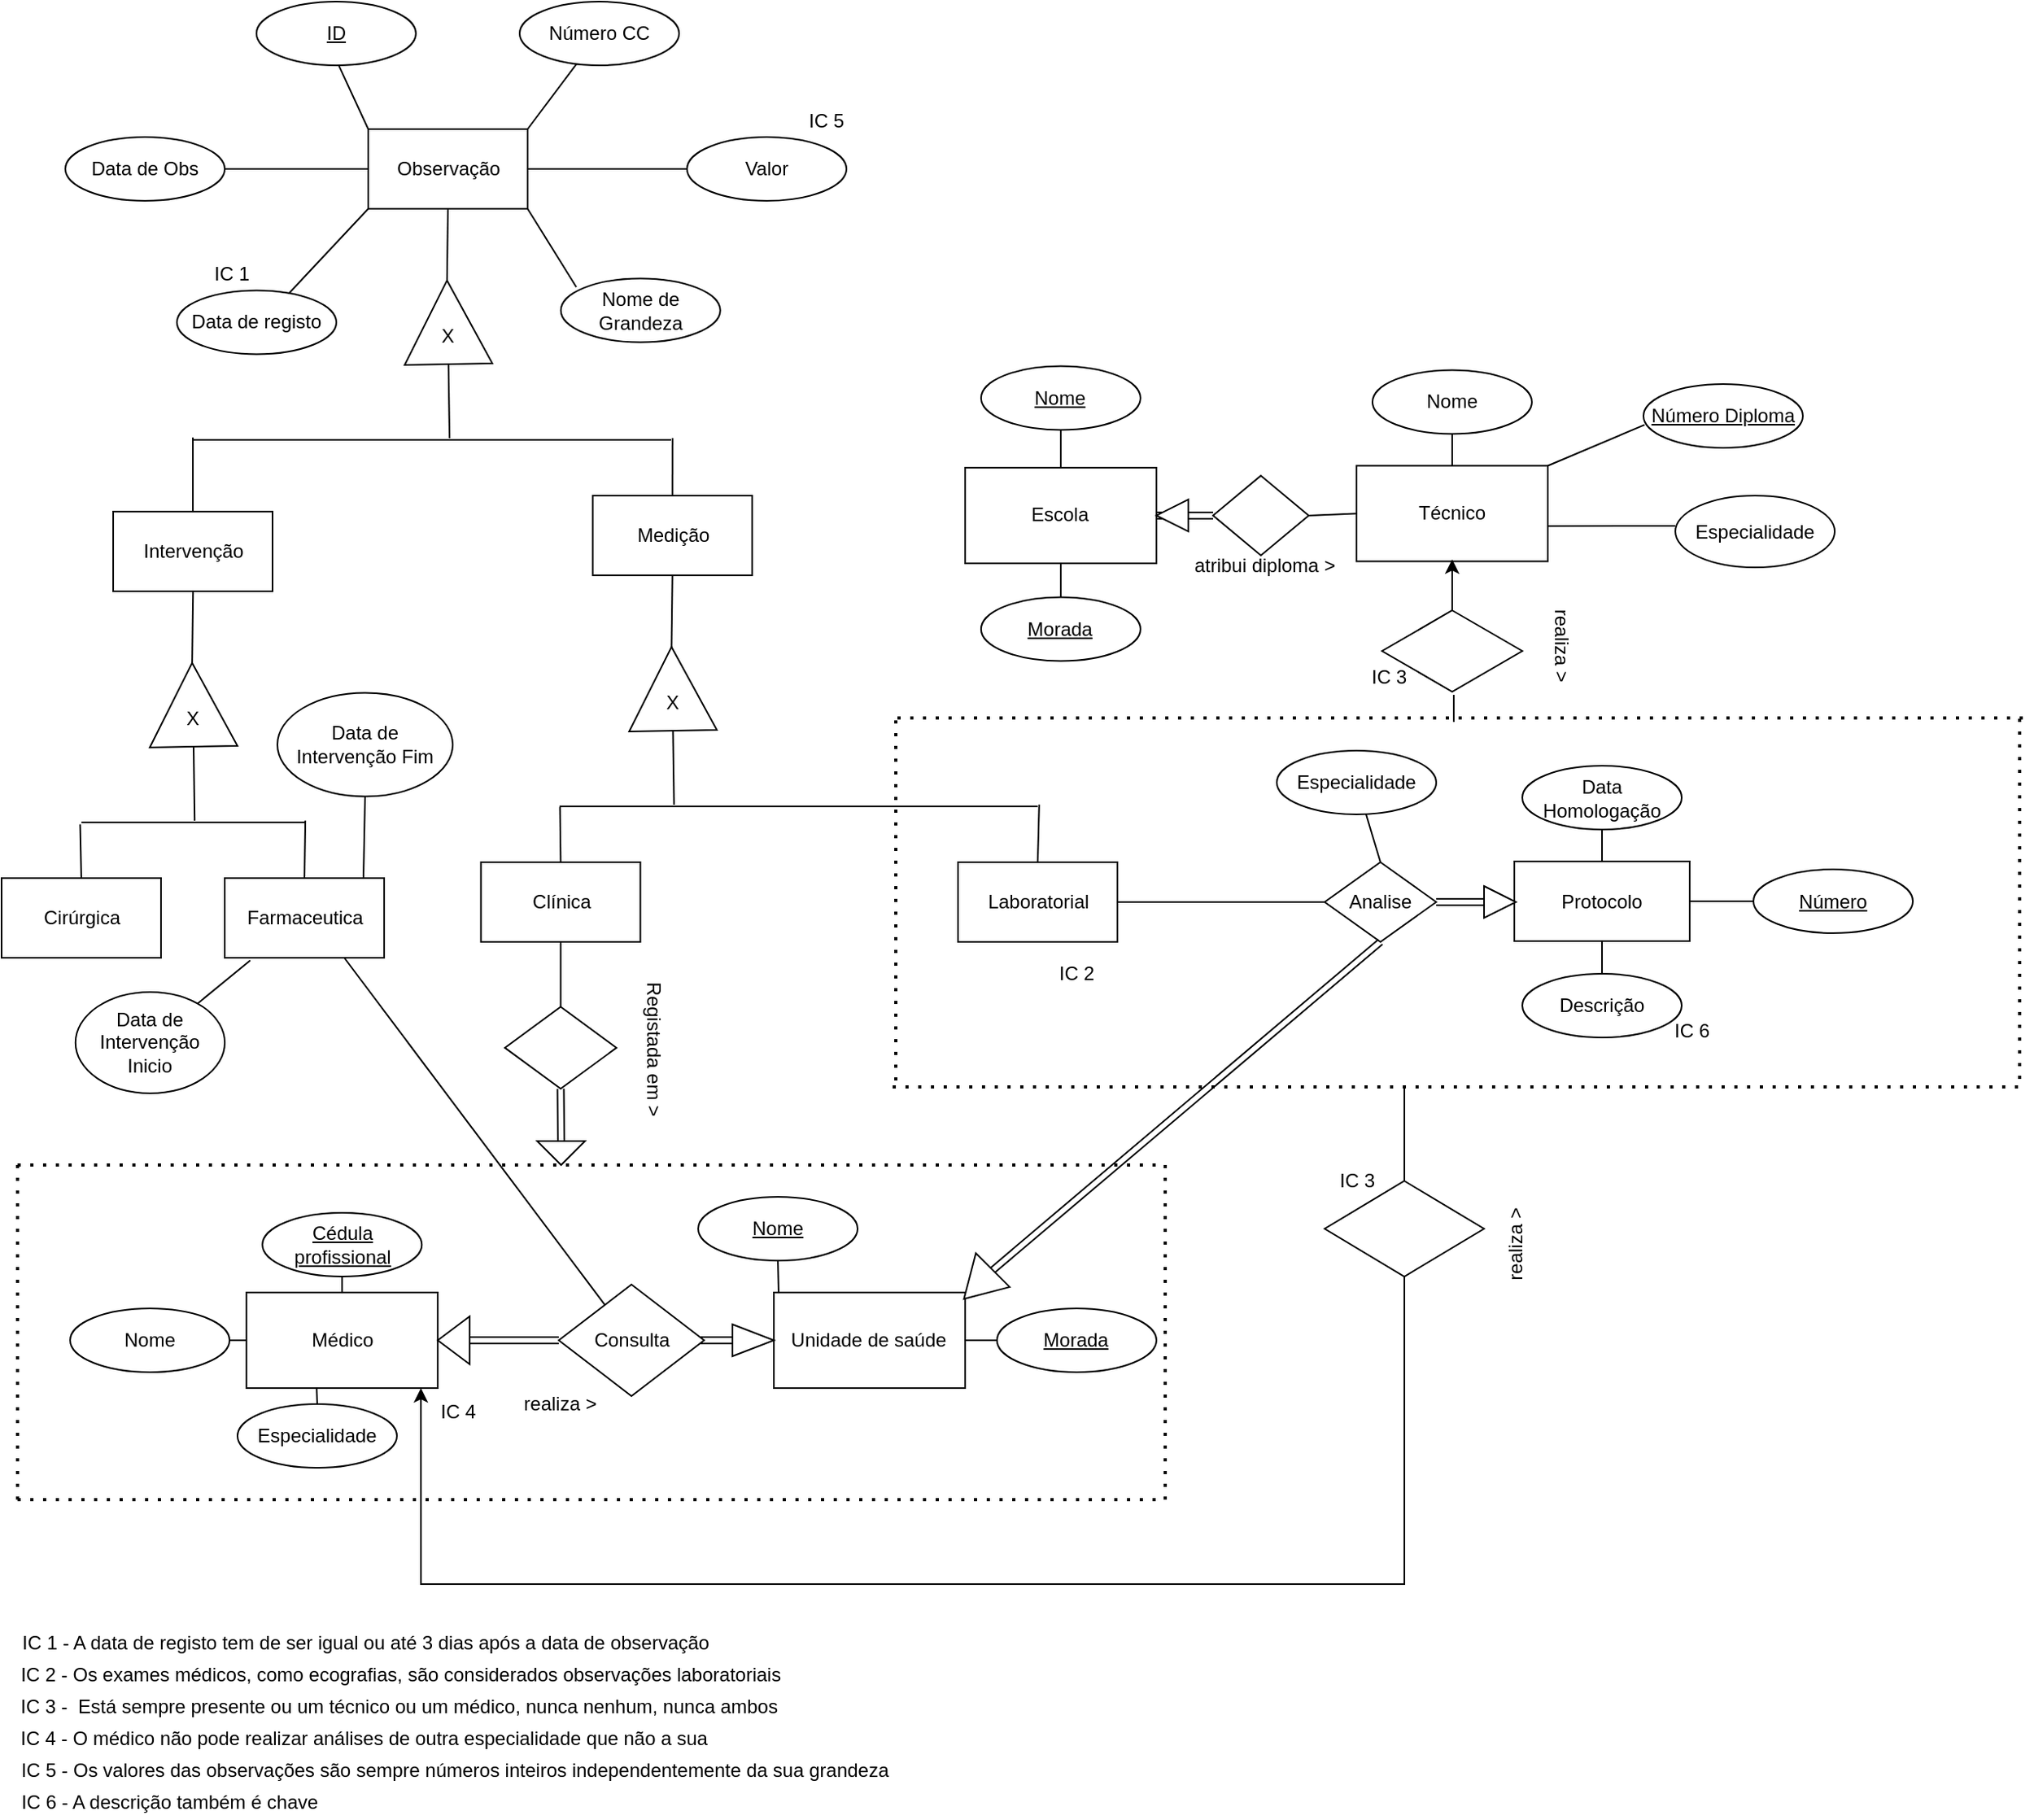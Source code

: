 <mxfile version="13.6.5">
    <diagram id="dOKlSZZB6ulTER68LcQ4" name="Page-1">
        <mxGraphModel dx="1545" dy="1192" grid="1" gridSize="10" guides="1" tooltips="1" connect="1" arrows="1" fold="1" page="0" pageScale="1" pageWidth="827" pageHeight="1169" math="0" shadow="0">
            <root>
                <mxCell id="0"/>
                <mxCell id="1" parent="0"/>
                <mxCell id="_6uFRzJQ_O0VNojP7FdK-2" value="Observação" style="html=1;dashed=0;whitespace=wrap;" parent="1" vertex="1">
                    <mxGeometry x="-60" y="70" width="100" height="50" as="geometry"/>
                </mxCell>
                <mxCell id="_6uFRzJQ_O0VNojP7FdK-6" value="ID" style="ellipse;whiteSpace=wrap;html=1;align=center;fontStyle=4;" parent="1" vertex="1">
                    <mxGeometry x="-130.11" y="-10" width="100" height="40" as="geometry"/>
                </mxCell>
                <mxCell id="_6uFRzJQ_O0VNojP7FdK-7" value="" style="endArrow=none;html=1;rounded=0;exitX=0.517;exitY=1.005;exitDx=0;exitDy=0;entryX=0;entryY=0;entryDx=0;entryDy=0;exitPerimeter=0;" parent="1" source="_6uFRzJQ_O0VNojP7FdK-6" target="_6uFRzJQ_O0VNojP7FdK-2" edge="1">
                    <mxGeometry relative="1" as="geometry">
                        <mxPoint x="-910" y="-1150" as="sourcePoint"/>
                        <mxPoint x="-750" y="-1150" as="targetPoint"/>
                    </mxGeometry>
                </mxCell>
                <mxCell id="_6uFRzJQ_O0VNojP7FdK-8" value="Número CC" style="ellipse;whiteSpace=wrap;html=1;align=center;" parent="1" vertex="1">
                    <mxGeometry x="35" y="-10" width="100" height="40" as="geometry"/>
                </mxCell>
                <mxCell id="_6uFRzJQ_O0VNojP7FdK-9" value="Valor" style="ellipse;whiteSpace=wrap;html=1;align=center;" parent="1" vertex="1">
                    <mxGeometry x="140" y="75" width="100" height="40" as="geometry"/>
                </mxCell>
                <mxCell id="_6uFRzJQ_O0VNojP7FdK-10" value="Data de Obs" style="ellipse;whiteSpace=wrap;html=1;align=center;" parent="1" vertex="1">
                    <mxGeometry x="-250" y="75" width="100" height="40" as="geometry"/>
                </mxCell>
                <mxCell id="_6uFRzJQ_O0VNojP7FdK-11" value="Nome de Grandeza" style="ellipse;whiteSpace=wrap;html=1;align=center;" parent="1" vertex="1">
                    <mxGeometry x="60.84" y="163.73" width="100" height="40" as="geometry"/>
                </mxCell>
                <mxCell id="_6uFRzJQ_O0VNojP7FdK-12" value="Data de registo" style="ellipse;whiteSpace=wrap;html=1;align=center;" parent="1" vertex="1">
                    <mxGeometry x="-180" y="171.23" width="100" height="40" as="geometry"/>
                </mxCell>
                <mxCell id="_6uFRzJQ_O0VNojP7FdK-14" value="" style="endArrow=none;html=1;rounded=0;exitX=1;exitY=0;exitDx=0;exitDy=0;" parent="1" source="_6uFRzJQ_O0VNojP7FdK-2" target="_6uFRzJQ_O0VNojP7FdK-8" edge="1">
                    <mxGeometry relative="1" as="geometry">
                        <mxPoint x="-120" y="-30" as="sourcePoint"/>
                        <mxPoint x="40" y="-30" as="targetPoint"/>
                    </mxGeometry>
                </mxCell>
                <mxCell id="_6uFRzJQ_O0VNojP7FdK-15" value="" style="endArrow=none;html=1;rounded=0;exitX=1;exitY=0.5;exitDx=0;exitDy=0;entryX=0;entryY=0.5;entryDx=0;entryDy=0;" parent="1" source="_6uFRzJQ_O0VNojP7FdK-2" target="_6uFRzJQ_O0VNojP7FdK-9" edge="1">
                    <mxGeometry relative="1" as="geometry">
                        <mxPoint x="70" y="100" as="sourcePoint"/>
                        <mxPoint x="230" y="100" as="targetPoint"/>
                    </mxGeometry>
                </mxCell>
                <mxCell id="_6uFRzJQ_O0VNojP7FdK-17" value="" style="endArrow=none;html=1;rounded=0;exitX=0.097;exitY=0.135;exitDx=0;exitDy=0;entryX=1;entryY=1;entryDx=0;entryDy=0;exitPerimeter=0;" parent="1" source="_6uFRzJQ_O0VNojP7FdK-11" target="_6uFRzJQ_O0VNojP7FdK-2" edge="1">
                    <mxGeometry relative="1" as="geometry">
                        <mxPoint x="-120" y="-30" as="sourcePoint"/>
                        <mxPoint x="40" y="-30" as="targetPoint"/>
                    </mxGeometry>
                </mxCell>
                <mxCell id="_6uFRzJQ_O0VNojP7FdK-18" value="" style="endArrow=none;html=1;rounded=0;exitX=1;exitY=0.5;exitDx=0;exitDy=0;entryX=0;entryY=0.5;entryDx=0;entryDy=0;" parent="1" source="_6uFRzJQ_O0VNojP7FdK-10" target="_6uFRzJQ_O0VNojP7FdK-2" edge="1">
                    <mxGeometry relative="1" as="geometry">
                        <mxPoint x="-120" y="-30" as="sourcePoint"/>
                        <mxPoint x="40" y="-30" as="targetPoint"/>
                    </mxGeometry>
                </mxCell>
                <mxCell id="_6uFRzJQ_O0VNojP7FdK-19" value="" style="endArrow=none;html=1;rounded=0;exitX=0;exitY=1;exitDx=0;exitDy=0;entryX=0.701;entryY=0.051;entryDx=0;entryDy=0;entryPerimeter=0;" parent="1" source="_6uFRzJQ_O0VNojP7FdK-2" target="_6uFRzJQ_O0VNojP7FdK-12" edge="1">
                    <mxGeometry relative="1" as="geometry">
                        <mxPoint x="-120" y="-30" as="sourcePoint"/>
                        <mxPoint x="40" y="-30" as="targetPoint"/>
                    </mxGeometry>
                </mxCell>
                <mxCell id="_6uFRzJQ_O0VNojP7FdK-20" value="Medição" style="html=1;dashed=0;whitespace=wrap;" parent="1" vertex="1">
                    <mxGeometry x="80.84" y="300" width="100" height="50" as="geometry"/>
                </mxCell>
                <mxCell id="_6uFRzJQ_O0VNojP7FdK-21" value="Intervenção" style="html=1;dashed=0;whitespace=wrap;" parent="1" vertex="1">
                    <mxGeometry x="-220" y="310" width="100" height="50" as="geometry"/>
                </mxCell>
                <mxCell id="5" value="Unidade de saúde" style="whiteSpace=wrap;html=1;" parent="1" vertex="1">
                    <mxGeometry x="194.46" y="800" width="120" height="60" as="geometry"/>
                </mxCell>
                <mxCell id="yF3p4VYKWn-1fGNJHDSB-7" value="Morada" style="ellipse;whiteSpace=wrap;html=1;align=center;fontStyle=4;" parent="1" vertex="1">
                    <mxGeometry x="334.46" y="810" width="100" height="40" as="geometry"/>
                </mxCell>
                <mxCell id="8" value="" style="endArrow=none;html=1;entryX=0;entryY=0.5;entryDx=0;entryDy=0;exitX=1;exitY=0.5;exitDx=0;exitDy=0;" parent="1" source="5" target="yF3p4VYKWn-1fGNJHDSB-7" edge="1">
                    <mxGeometry width="50" height="50" relative="1" as="geometry">
                        <mxPoint x="345.54" y="755" as="sourcePoint"/>
                        <mxPoint x="345.54" y="785" as="targetPoint"/>
                    </mxGeometry>
                </mxCell>
                <mxCell id="9" value="" style="endArrow=none;html=1;entryX=0.025;entryY=-0.009;entryDx=0;entryDy=0;entryPerimeter=0;" parent="1" source="323" target="5" edge="1">
                    <mxGeometry width="50" height="50" relative="1" as="geometry">
                        <mxPoint x="196" y="786" as="sourcePoint"/>
                        <mxPoint x="185.54" y="805" as="targetPoint"/>
                    </mxGeometry>
                </mxCell>
                <mxCell id="11" value="Técnico" style="whiteSpace=wrap;html=1;" parent="1" vertex="1">
                    <mxGeometry x="560" y="281.23" width="120" height="60" as="geometry"/>
                </mxCell>
                <mxCell id="12" value="Número Diploma" style="ellipse;whiteSpace=wrap;html=1;align=center;fontStyle=4;" parent="1" vertex="1">
                    <mxGeometry x="740" y="230.0" width="100" height="40" as="geometry"/>
                </mxCell>
                <mxCell id="15" value="" style="endArrow=none;html=1;entryX=0.5;entryY=0;entryDx=0;entryDy=0;exitX=0.5;exitY=1;exitDx=0;exitDy=0;" parent="1" source="150" target="11" edge="1">
                    <mxGeometry width="50" height="50" relative="1" as="geometry">
                        <mxPoint x="510" y="376.23" as="sourcePoint"/>
                        <mxPoint x="550" y="381.23" as="targetPoint"/>
                    </mxGeometry>
                </mxCell>
                <mxCell id="_6uFRzJQ_O0VNojP7FdK-31" value="" style="endArrow=none;html=1;rounded=0;fontSize=12;entryX=1;entryY=0.632;entryDx=0;entryDy=0;exitX=-0.001;exitY=0.421;exitDx=0;exitDy=0;entryPerimeter=0;exitPerimeter=0;" parent="1" source="153" target="11" edge="1">
                    <mxGeometry relative="1" as="geometry">
                        <mxPoint x="590" y="436.23" as="sourcePoint"/>
                        <mxPoint x="380" y="281.23" as="targetPoint"/>
                    </mxGeometry>
                </mxCell>
                <mxCell id="16" value="" style="endArrow=none;html=1;entryX=1;entryY=0;entryDx=0;entryDy=0;exitX=0.007;exitY=0.64;exitDx=0;exitDy=0;exitPerimeter=0;" parent="1" source="12" target="11" edge="1">
                    <mxGeometry width="50" height="50" relative="1" as="geometry">
                        <mxPoint x="-140" y="336.23" as="sourcePoint"/>
                        <mxPoint x="-90" y="286.23" as="targetPoint"/>
                    </mxGeometry>
                </mxCell>
                <mxCell id="19" value="Descrição" style="ellipse;whiteSpace=wrap;html=1;align=center;fontSize=12;" parent="1" vertex="1">
                    <mxGeometry x="664" y="600" width="100" height="40" as="geometry"/>
                </mxCell>
                <mxCell id="20" value="Data Homologação" style="ellipse;whiteSpace=wrap;html=1;align=center;fontSize=12;" parent="1" vertex="1">
                    <mxGeometry x="664" y="469.5" width="100" height="40" as="geometry"/>
                </mxCell>
                <mxCell id="21" value="Escola" style="whiteSpace=wrap;html=1;" parent="1" vertex="1">
                    <mxGeometry x="314.46" y="282.46" width="120" height="60" as="geometry"/>
                </mxCell>
                <mxCell id="22" value="Morada" style="ellipse;whiteSpace=wrap;html=1;align=center;fontStyle=4;" parent="1" vertex="1">
                    <mxGeometry x="324.46" y="363.73" width="100" height="40" as="geometry"/>
                </mxCell>
                <mxCell id="24" value="" style="endArrow=none;html=1;entryX=0.5;entryY=0;entryDx=0;entryDy=0;exitX=0.5;exitY=1;exitDx=0;exitDy=0;" parent="1" source="21" target="22" edge="1">
                    <mxGeometry width="50" height="50" relative="1" as="geometry">
                        <mxPoint x="319.46" y="423.73" as="sourcePoint"/>
                        <mxPoint x="369.46" y="373.73" as="targetPoint"/>
                    </mxGeometry>
                </mxCell>
                <mxCell id="25" value="" style="endArrow=none;html=1;" parent="1" source="322" target="21" edge="1">
                    <mxGeometry width="50" height="50" relative="1" as="geometry">
                        <mxPoint x="304.46" y="312.46" as="sourcePoint"/>
                        <mxPoint x="449.46" y="443.73" as="targetPoint"/>
                    </mxGeometry>
                </mxCell>
                <mxCell id="26" value="" style="endArrow=none;html=1;exitX=0.5;exitY=1;exitDx=0;exitDy=0;entryX=0.5;entryY=0;entryDx=0;entryDy=0;" parent="1" source="20" target="292" edge="1">
                    <mxGeometry width="50" height="50" relative="1" as="geometry">
                        <mxPoint x="409" y="719.5" as="sourcePoint"/>
                        <mxPoint x="163.46" y="999.5" as="targetPoint"/>
                    </mxGeometry>
                </mxCell>
                <mxCell id="27" value="" style="endArrow=none;html=1;entryX=0;entryY=0.5;entryDx=0;entryDy=0;" parent="1" source="292" target="295" edge="1">
                    <mxGeometry width="50" height="50" relative="1" as="geometry">
                        <mxPoint x="263.46" y="999.5" as="sourcePoint"/>
                        <mxPoint x="289" y="999.5" as="targetPoint"/>
                    </mxGeometry>
                </mxCell>
                <mxCell id="_6uFRzJQ_O0VNojP7FdK-33" value="" style="triangle;whiteSpace=wrap;html=1;fontSize=12;rotation=-91;" parent="1" vertex="1">
                    <mxGeometry x="-36.38" y="163.73" width="52.55" height="55" as="geometry"/>
                </mxCell>
                <mxCell id="_6uFRzJQ_O0VNojP7FdK-34" value="" style="endArrow=none;html=1;rounded=0;fontSize=12;entryX=1;entryY=0.5;entryDx=0;entryDy=0;exitX=0.5;exitY=1;exitDx=0;exitDy=0;" parent="1" source="_6uFRzJQ_O0VNojP7FdK-2" target="_6uFRzJQ_O0VNojP7FdK-33" edge="1">
                    <mxGeometry relative="1" as="geometry">
                        <mxPoint x="-520" as="sourcePoint"/>
                        <mxPoint x="-360" as="targetPoint"/>
                    </mxGeometry>
                </mxCell>
                <mxCell id="_6uFRzJQ_O0VNojP7FdK-36" value="" style="endArrow=none;html=1;rounded=0;fontSize=12;exitX=0;exitY=0.5;exitDx=0;exitDy=0;" parent="1" source="_6uFRzJQ_O0VNojP7FdK-33" edge="1">
                    <mxGeometry relative="1" as="geometry">
                        <mxPoint x="-460" y="20" as="sourcePoint"/>
                        <mxPoint x="-9" y="264" as="targetPoint"/>
                    </mxGeometry>
                </mxCell>
                <mxCell id="_6uFRzJQ_O0VNojP7FdK-37" value="" style="line;strokeWidth=1;rotatable=0;dashed=0;labelPosition=right;align=left;verticalAlign=middle;spacingTop=0;spacingLeft=6;points=[];portConstraint=eastwest;fontSize=12;" parent="1" vertex="1">
                    <mxGeometry x="-170" y="260" width="300" height="10" as="geometry"/>
                </mxCell>
                <mxCell id="_6uFRzJQ_O0VNojP7FdK-38" value="" style="endArrow=none;html=1;rounded=0;fontSize=12;exitX=1.003;exitY=0.388;exitDx=0;exitDy=0;exitPerimeter=0;entryX=0.5;entryY=0;entryDx=0;entryDy=0;" parent="1" source="_6uFRzJQ_O0VNojP7FdK-37" target="_6uFRzJQ_O0VNojP7FdK-20" edge="1">
                    <mxGeometry relative="1" as="geometry">
                        <mxPoint x="70" y="270" as="sourcePoint"/>
                        <mxPoint x="40" y="310" as="targetPoint"/>
                    </mxGeometry>
                </mxCell>
                <mxCell id="_6uFRzJQ_O0VNojP7FdK-40" value="" style="endArrow=none;html=1;rounded=0;fontSize=12;entryX=0;entryY=0.35;entryDx=0;entryDy=0;entryPerimeter=0;exitX=0.5;exitY=0;exitDx=0;exitDy=0;" parent="1" source="_6uFRzJQ_O0VNojP7FdK-21" target="_6uFRzJQ_O0VNojP7FdK-37" edge="1">
                    <mxGeometry relative="1" as="geometry">
                        <mxPoint x="-360" y="230" as="sourcePoint"/>
                        <mxPoint x="-200" y="230" as="targetPoint"/>
                    </mxGeometry>
                </mxCell>
                <mxCell id="28" value="" style="endArrow=none;html=1;exitX=0.5;exitY=0;exitDx=0;exitDy=0;entryX=0.5;entryY=1;entryDx=0;entryDy=0;" parent="1" source="19" target="292" edge="1">
                    <mxGeometry width="50" height="50" relative="1" as="geometry">
                        <mxPoint x="379" y="869.5" as="sourcePoint"/>
                        <mxPoint x="213.46" y="1019.5" as="targetPoint"/>
                    </mxGeometry>
                </mxCell>
                <mxCell id="_6uFRzJQ_O0VNojP7FdK-41" value="X" style="text;html=1;strokeColor=none;fillColor=none;align=center;verticalAlign=middle;whiteSpace=wrap;rounded=0;fontSize=12;" parent="1" vertex="1">
                    <mxGeometry x="-30.11" y="190" width="40" height="20" as="geometry"/>
                </mxCell>
                <mxCell id="_6uFRzJQ_O0VNojP7FdK-45" value="Laboratorial" style="html=1;dashed=0;whitespace=wrap;" parent="1" vertex="1">
                    <mxGeometry x="310" y="530" width="100" height="50" as="geometry"/>
                </mxCell>
                <mxCell id="_6uFRzJQ_O0VNojP7FdK-46" value="Clínica" style="html=1;dashed=0;whitespace=wrap;" parent="1" vertex="1">
                    <mxGeometry x="10.73" y="530" width="100" height="50" as="geometry"/>
                </mxCell>
                <mxCell id="_6uFRzJQ_O0VNojP7FdK-47" value="" style="triangle;whiteSpace=wrap;html=1;fontSize=12;rotation=-91;" parent="1" vertex="1">
                    <mxGeometry x="104.46" y="393.73" width="52.55" height="55" as="geometry"/>
                </mxCell>
                <mxCell id="_6uFRzJQ_O0VNojP7FdK-48" value="" style="endArrow=none;html=1;rounded=0;fontSize=12;entryX=1;entryY=0.5;entryDx=0;entryDy=0;exitX=0.5;exitY=1;exitDx=0;exitDy=0;" parent="1" target="_6uFRzJQ_O0VNojP7FdK-47" edge="1">
                    <mxGeometry relative="1" as="geometry">
                        <mxPoint x="130.84" y="350" as="sourcePoint"/>
                        <mxPoint x="-219.16" y="230" as="targetPoint"/>
                    </mxGeometry>
                </mxCell>
                <mxCell id="_6uFRzJQ_O0VNojP7FdK-49" value="" style="endArrow=none;html=1;rounded=0;fontSize=12;exitX=0;exitY=0.5;exitDx=0;exitDy=0;" parent="1" source="_6uFRzJQ_O0VNojP7FdK-47" edge="1">
                    <mxGeometry relative="1" as="geometry">
                        <mxPoint x="-319.16" y="250" as="sourcePoint"/>
                        <mxPoint x="131.84" y="494" as="targetPoint"/>
                    </mxGeometry>
                </mxCell>
                <mxCell id="_6uFRzJQ_O0VNojP7FdK-50" value="" style="line;strokeWidth=1;rotatable=0;dashed=0;labelPosition=right;align=left;verticalAlign=middle;spacingTop=0;spacingLeft=6;points=[];portConstraint=eastwest;fontSize=12;" parent="1" vertex="1">
                    <mxGeometry x="60" y="490" width="300" height="10" as="geometry"/>
                </mxCell>
                <mxCell id="_6uFRzJQ_O0VNojP7FdK-51" value="" style="endArrow=none;html=1;rounded=0;fontSize=12;exitX=1.003;exitY=0.388;exitDx=0;exitDy=0;exitPerimeter=0;entryX=0.5;entryY=0;entryDx=0;entryDy=0;" parent="1" source="_6uFRzJQ_O0VNojP7FdK-50" target="_6uFRzJQ_O0VNojP7FdK-45" edge="1">
                    <mxGeometry relative="1" as="geometry">
                        <mxPoint x="210.84" y="500" as="sourcePoint"/>
                        <mxPoint x="180.84" y="540" as="targetPoint"/>
                    </mxGeometry>
                </mxCell>
                <mxCell id="_6uFRzJQ_O0VNojP7FdK-52" value="" style="endArrow=none;html=1;rounded=0;fontSize=12;exitX=0.5;exitY=0;exitDx=0;exitDy=0;entryX=0.001;entryY=0.537;entryDx=0;entryDy=0;entryPerimeter=0;" parent="1" source="_6uFRzJQ_O0VNojP7FdK-46" target="_6uFRzJQ_O0VNojP7FdK-50" edge="1">
                    <mxGeometry relative="1" as="geometry">
                        <mxPoint x="60.84" y="530" as="sourcePoint"/>
                        <mxPoint x="40" y="493" as="targetPoint"/>
                    </mxGeometry>
                </mxCell>
                <mxCell id="_6uFRzJQ_O0VNojP7FdK-53" value="X" style="text;html=1;strokeColor=none;fillColor=none;align=center;verticalAlign=middle;whiteSpace=wrap;rounded=0;fontSize=12;" parent="1" vertex="1">
                    <mxGeometry x="110.73" y="420" width="40" height="20" as="geometry"/>
                </mxCell>
                <mxCell id="_6uFRzJQ_O0VNojP7FdK-55" value="Farmaceutica" style="html=1;dashed=0;whitespace=wrap;" parent="1" vertex="1">
                    <mxGeometry x="-150" y="540" width="100" height="50" as="geometry"/>
                </mxCell>
                <mxCell id="_6uFRzJQ_O0VNojP7FdK-56" value="Cirúrgica" style="html=1;dashed=0;whitespace=wrap;" parent="1" vertex="1">
                    <mxGeometry x="-290" y="540" width="100" height="50" as="geometry"/>
                </mxCell>
                <mxCell id="_6uFRzJQ_O0VNojP7FdK-57" value="" style="triangle;whiteSpace=wrap;html=1;fontSize=12;rotation=-91;" parent="1" vertex="1">
                    <mxGeometry x="-196.27" y="403.73" width="52.55" height="55" as="geometry"/>
                </mxCell>
                <mxCell id="_6uFRzJQ_O0VNojP7FdK-58" value="" style="endArrow=none;html=1;rounded=0;fontSize=12;entryX=1;entryY=0.5;entryDx=0;entryDy=0;exitX=0.5;exitY=1;exitDx=0;exitDy=0;" parent="1" target="_6uFRzJQ_O0VNojP7FdK-57" edge="1">
                    <mxGeometry relative="1" as="geometry">
                        <mxPoint x="-169.89" y="360" as="sourcePoint"/>
                        <mxPoint x="-519.89" y="240" as="targetPoint"/>
                    </mxGeometry>
                </mxCell>
                <mxCell id="_6uFRzJQ_O0VNojP7FdK-59" value="" style="endArrow=none;html=1;rounded=0;fontSize=12;exitX=0;exitY=0.5;exitDx=0;exitDy=0;" parent="1" source="_6uFRzJQ_O0VNojP7FdK-57" edge="1">
                    <mxGeometry relative="1" as="geometry">
                        <mxPoint x="-619.89" y="260" as="sourcePoint"/>
                        <mxPoint x="-168.89" y="504" as="targetPoint"/>
                    </mxGeometry>
                </mxCell>
                <mxCell id="_6uFRzJQ_O0VNojP7FdK-60" value="" style="line;strokeWidth=1;rotatable=0;dashed=0;labelPosition=right;align=left;verticalAlign=middle;spacingTop=0;spacingLeft=6;points=[];portConstraint=eastwest;fontSize=12;" parent="1" vertex="1">
                    <mxGeometry x="-239.89" y="500" width="140" height="10" as="geometry"/>
                </mxCell>
                <mxCell id="_6uFRzJQ_O0VNojP7FdK-61" value="" style="endArrow=none;html=1;rounded=0;fontSize=12;exitX=1.003;exitY=0.388;exitDx=0;exitDy=0;exitPerimeter=0;entryX=0.5;entryY=0;entryDx=0;entryDy=0;" parent="1" source="_6uFRzJQ_O0VNojP7FdK-60" target="_6uFRzJQ_O0VNojP7FdK-55" edge="1">
                    <mxGeometry relative="1" as="geometry">
                        <mxPoint x="-89.89" y="510" as="sourcePoint"/>
                        <mxPoint x="-119.89" y="550" as="targetPoint"/>
                    </mxGeometry>
                </mxCell>
                <mxCell id="_6uFRzJQ_O0VNojP7FdK-62" value="" style="endArrow=none;html=1;rounded=0;fontSize=12;entryX=-0.006;entryY=0.624;entryDx=0;entryDy=0;entryPerimeter=0;exitX=0.5;exitY=0;exitDx=0;exitDy=0;" parent="1" source="_6uFRzJQ_O0VNojP7FdK-56" target="_6uFRzJQ_O0VNojP7FdK-60" edge="1">
                    <mxGeometry relative="1" as="geometry">
                        <mxPoint x="-239.89" y="540" as="sourcePoint"/>
                        <mxPoint x="-359.89" y="470" as="targetPoint"/>
                    </mxGeometry>
                </mxCell>
                <mxCell id="_6uFRzJQ_O0VNojP7FdK-63" value="X" style="text;html=1;strokeColor=none;fillColor=none;align=center;verticalAlign=middle;whiteSpace=wrap;rounded=0;fontSize=12;" parent="1" vertex="1">
                    <mxGeometry x="-190" y="430" width="40" height="20" as="geometry"/>
                </mxCell>
                <mxCell id="366" value="" style="edgeStyle=orthogonalEdgeStyle;shape=link;rounded=0;orthogonalLoop=1;jettySize=auto;html=1;targetPerimeterSpacing=0;entryX=0;entryY=0.5;entryDx=0;entryDy=0;" edge="1" parent="1" source="_6uFRzJQ_O0VNojP7FdK-67" target="367">
                    <mxGeometry relative="1" as="geometry">
                        <mxPoint x="80" y="760" as="targetPoint"/>
                    </mxGeometry>
                </mxCell>
                <mxCell id="387" value="" style="edgeStyle=orthogonalEdgeStyle;shape=link;rounded=0;orthogonalLoop=1;jettySize=auto;html=1;targetPerimeterSpacing=0;entryX=0;entryY=0.5;entryDx=0;entryDy=0;strokeColor=#000000;" edge="1" parent="1" source="_6uFRzJQ_O0VNojP7FdK-67" target="388">
                    <mxGeometry relative="1" as="geometry"/>
                </mxCell>
                <mxCell id="_6uFRzJQ_O0VNojP7FdK-67" value="Consulta" style="shape=rhombus;perimeter=rhombusPerimeter;whiteSpace=wrap;html=1;align=center;fontSize=12;rotation=0;" parent="1" vertex="1">
                    <mxGeometry x="59.55" y="795" width="91.18" height="70" as="geometry"/>
                </mxCell>
                <mxCell id="66" style="edgeStyle=orthogonalEdgeStyle;rounded=0;orthogonalLoop=1;jettySize=auto;html=1;exitX=0.5;exitY=0;exitDx=0;exitDy=0;" parent="1" edge="1">
                    <mxGeometry relative="1" as="geometry">
                        <mxPoint x="-480" y="560" as="targetPoint"/>
                    </mxGeometry>
                </mxCell>
                <mxCell id="150" value="Nome" style="ellipse;whiteSpace=wrap;html=1;align=center;fontSize=12;" parent="1" vertex="1">
                    <mxGeometry x="570" y="221.23" width="100" height="40" as="geometry"/>
                </mxCell>
                <mxCell id="153" value="Especialidade" style="ellipse;whiteSpace=wrap;html=1;align=center;fontSize=12;" parent="1" vertex="1">
                    <mxGeometry x="760" y="300" width="100" height="45" as="geometry"/>
                </mxCell>
                <mxCell id="38" value="Especialidade" style="ellipse;whiteSpace=wrap;html=1;align=center;" parent="1" vertex="1">
                    <mxGeometry x="510" y="460" width="100" height="40" as="geometry"/>
                </mxCell>
                <mxCell id="169" value="Médico" style="whiteSpace=wrap;html=1;" parent="1" vertex="1">
                    <mxGeometry x="-136.38" y="800" width="120" height="60" as="geometry"/>
                </mxCell>
                <mxCell id="170" value="Cédula profissional" style="ellipse;whiteSpace=wrap;html=1;align=center;fontStyle=4;" parent="1" vertex="1">
                    <mxGeometry x="-126.38" y="750" width="100" height="40" as="geometry"/>
                </mxCell>
                <mxCell id="171" value="" style="endArrow=none;html=1;entryX=0;entryY=0.5;entryDx=0;entryDy=0;exitX=1;exitY=0.5;exitDx=0;exitDy=0;" parent="1" source="174" target="169" edge="1">
                    <mxGeometry width="50" height="50" relative="1" as="geometry">
                        <mxPoint x="-190" y="820.0" as="sourcePoint"/>
                        <mxPoint x="-150" y="825" as="targetPoint"/>
                    </mxGeometry>
                </mxCell>
                <mxCell id="172" value="" style="endArrow=none;html=1;rounded=0;fontSize=12;entryX=0.367;entryY=1.009;entryDx=0;entryDy=0;exitX=0.5;exitY=0;exitDx=0;exitDy=0;entryPerimeter=0;" parent="1" source="175" target="169" edge="1">
                    <mxGeometry relative="1" as="geometry">
                        <mxPoint x="-110" y="880" as="sourcePoint"/>
                        <mxPoint x="-320" y="725" as="targetPoint"/>
                    </mxGeometry>
                </mxCell>
                <mxCell id="173" value="" style="endArrow=none;html=1;entryX=0.5;entryY=0;entryDx=0;entryDy=0;exitX=0.5;exitY=1;exitDx=0;exitDy=0;" parent="1" source="170" target="169" edge="1">
                    <mxGeometry width="50" height="50" relative="1" as="geometry">
                        <mxPoint x="-840" y="780" as="sourcePoint"/>
                        <mxPoint x="-790" y="730" as="targetPoint"/>
                    </mxGeometry>
                </mxCell>
                <mxCell id="174" value="Nome" style="ellipse;whiteSpace=wrap;html=1;align=center;fontSize=12;" parent="1" vertex="1">
                    <mxGeometry x="-247" y="810" width="100" height="40" as="geometry"/>
                </mxCell>
                <mxCell id="175" value="Especialidade" style="ellipse;whiteSpace=wrap;html=1;align=center;fontSize=12;" parent="1" vertex="1">
                    <mxGeometry x="-142.0" y="870" width="100" height="40" as="geometry"/>
                </mxCell>
                <mxCell id="182" value="" style="endArrow=none;html=1;exitX=0.5;exitY=0;exitDx=0;exitDy=0;" parent="1" source="236" target="38" edge="1">
                    <mxGeometry width="50" height="50" relative="1" as="geometry">
                        <mxPoint x="454.46" y="641.46" as="sourcePoint"/>
                        <mxPoint x="420" y="690" as="targetPoint"/>
                    </mxGeometry>
                </mxCell>
                <mxCell id="187" value="" style="shape=rhombus;html=1;dashed=0;whitespace=wrap;perimeter=rhombusPerimeter;fontSize=100;" parent="1" vertex="1">
                    <mxGeometry x="470" y="287.46" width="60" height="50" as="geometry"/>
                </mxCell>
                <mxCell id="189" value="" style="endArrow=none;html=1;rounded=0;fontSize=100;entryX=0;entryY=0.5;entryDx=0;entryDy=0;exitX=1;exitY=0.5;exitDx=0;exitDy=0;" parent="1" source="187" target="11" edge="1">
                    <mxGeometry relative="1" as="geometry">
                        <mxPoint x="560" y="325" as="sourcePoint"/>
                        <mxPoint x="470" y="95" as="targetPoint"/>
                    </mxGeometry>
                </mxCell>
                <mxCell id="199" value="" style="endArrow=none;html=1;rounded=0;fontSize=100;exitX=0.5;exitY=1;exitDx=0;exitDy=0;entryX=0.5;entryY=0;entryDx=0;entryDy=0;" parent="1" source="_6uFRzJQ_O0VNojP7FdK-46" target="284" edge="1">
                    <mxGeometry relative="1" as="geometry">
                        <mxPoint x="89.73" y="580.7" as="sourcePoint"/>
                        <mxPoint x="61" y="611" as="targetPoint"/>
                    </mxGeometry>
                </mxCell>
                <mxCell id="394" value="" style="edgeStyle=orthogonalEdgeStyle;shape=link;rounded=0;orthogonalLoop=1;jettySize=auto;html=1;targetPerimeterSpacing=0;entryX=0;entryY=0.5;entryDx=0;entryDy=0;strokeColor=#000000;" edge="1" parent="1" source="236" target="395">
                    <mxGeometry relative="1" as="geometry"/>
                </mxCell>
                <mxCell id="236" value="Analise" style="shape=rhombus;perimeter=rhombusPerimeter;whiteSpace=wrap;html=1;align=center;" parent="1" vertex="1">
                    <mxGeometry x="540" y="530" width="70" height="50" as="geometry"/>
                </mxCell>
                <mxCell id="262" value="Data de Intervenção Inicio" style="ellipse;whiteSpace=wrap;html=1;" parent="1" vertex="1">
                    <mxGeometry x="-243.62" y="611.46" width="93.62" height="63.54" as="geometry"/>
                </mxCell>
                <mxCell id="263" value="Data de Intervenção Fim" style="ellipse;whiteSpace=wrap;html=1;" parent="1" vertex="1">
                    <mxGeometry x="-116.99" y="423.73" width="110" height="65" as="geometry"/>
                </mxCell>
                <mxCell id="265" value="" style="endArrow=none;html=1;rounded=0;entryX=0.87;entryY=0.005;entryDx=0;entryDy=0;exitX=0.5;exitY=1;exitDx=0;exitDy=0;entryPerimeter=0;" parent="1" source="263" target="_6uFRzJQ_O0VNojP7FdK-55" edge="1">
                    <mxGeometry relative="1" as="geometry">
                        <mxPoint x="-118.191" y="600" as="sourcePoint"/>
                        <mxPoint x="-161.02" y="637.98" as="targetPoint"/>
                    </mxGeometry>
                </mxCell>
                <mxCell id="268" value="" style="endArrow=none;dashed=1;html=1;dashPattern=1 3;strokeWidth=2;" parent="1" edge="1">
                    <mxGeometry width="50" height="50" relative="1" as="geometry">
                        <mxPoint x="-280" y="720" as="sourcePoint"/>
                        <mxPoint x="440" y="720" as="targetPoint"/>
                    </mxGeometry>
                </mxCell>
                <mxCell id="270" value="" style="endArrow=none;dashed=1;html=1;dashPattern=1 3;strokeWidth=2;" parent="1" edge="1">
                    <mxGeometry width="50" height="50" relative="1" as="geometry">
                        <mxPoint x="-280" y="930" as="sourcePoint"/>
                        <mxPoint x="440" y="930" as="targetPoint"/>
                    </mxGeometry>
                </mxCell>
                <mxCell id="271" value="" style="endArrow=none;dashed=1;html=1;dashPattern=1 3;strokeWidth=2;" parent="1" edge="1">
                    <mxGeometry width="50" height="50" relative="1" as="geometry">
                        <mxPoint x="-280" y="720" as="sourcePoint"/>
                        <mxPoint x="-280" y="930" as="targetPoint"/>
                    </mxGeometry>
                </mxCell>
                <mxCell id="272" value="" style="endArrow=none;dashed=1;html=1;dashPattern=1 3;strokeWidth=2;" parent="1" edge="1">
                    <mxGeometry width="50" height="50" relative="1" as="geometry">
                        <mxPoint x="440" y="720" as="sourcePoint"/>
                        <mxPoint x="440" y="930" as="targetPoint"/>
                    </mxGeometry>
                </mxCell>
                <mxCell id="278" value="" style="endArrow=none;html=1;rounded=0;exitX=0.16;exitY=1.032;exitDx=0;exitDy=0;exitPerimeter=0;" parent="1" source="_6uFRzJQ_O0VNojP7FdK-55" target="262" edge="1">
                    <mxGeometry relative="1" as="geometry">
                        <mxPoint x="-10" y="750" as="sourcePoint"/>
                        <mxPoint x="-180" y="610" as="targetPoint"/>
                    </mxGeometry>
                </mxCell>
                <mxCell id="281" value="" style="shape=link;html=1;rounded=0;exitX=1;exitY=0.5;exitDx=0;exitDy=0;" parent="1" source="282" target="187" edge="1">
                    <mxGeometry relative="1" as="geometry">
                        <mxPoint x="420" y="565" as="sourcePoint"/>
                        <mxPoint x="550" y="565" as="targetPoint"/>
                    </mxGeometry>
                </mxCell>
                <mxCell id="282" value="" style="triangle;whiteSpace=wrap;html=1;rounded=0;sketch=0;rotation=-180;" parent="1" vertex="1">
                    <mxGeometry x="434.46" y="302.46" width="20" height="20" as="geometry"/>
                </mxCell>
                <mxCell id="283" value="" style="shape=link;html=1;rounded=0;exitX=1;exitY=0.5;exitDx=0;exitDy=0;" parent="1" source="21" target="282" edge="1">
                    <mxGeometry relative="1" as="geometry">
                        <mxPoint x="434.46" y="312.46" as="sourcePoint"/>
                        <mxPoint x="470" y="312.46" as="targetPoint"/>
                    </mxGeometry>
                </mxCell>
                <mxCell id="284" value="" style="shape=rhombus;html=1;dashed=0;whitespace=wrap;perimeter=rhombusPerimeter;direction=south;rotation=-90;" parent="1" vertex="1">
                    <mxGeometry x="35" y="611.46" width="51.46" height="70" as="geometry"/>
                </mxCell>
                <mxCell id="286" value="Registada em &amp;gt;" style="text;html=1;align=center;verticalAlign=middle;resizable=0;points=[];autosize=1;rotation=90;" parent="1" vertex="1">
                    <mxGeometry x="68.5" y="636.46" width="100" height="20" as="geometry"/>
                </mxCell>
                <mxCell id="292" value="Protocolo" style="whiteSpace=wrap;html=1;rounded=0;sketch=0;" parent="1" vertex="1">
                    <mxGeometry x="659" y="529.5" width="110" height="50" as="geometry"/>
                </mxCell>
                <mxCell id="294" value="atribui diploma &amp;gt;" style="text;html=1;align=center;verticalAlign=middle;resizable=0;points=[];autosize=1;" parent="1" vertex="1">
                    <mxGeometry x="453.46" y="335" width="98" height="18" as="geometry"/>
                </mxCell>
                <mxCell id="295" value="Número" style="ellipse;whiteSpace=wrap;html=1;align=center;fontStyle=4;" parent="1" vertex="1">
                    <mxGeometry x="809" y="534.5" width="100" height="40" as="geometry"/>
                </mxCell>
                <mxCell id="301" value="" style="endArrow=none;dashed=1;html=1;dashPattern=1 3;strokeWidth=2;" parent="1" edge="1">
                    <mxGeometry width="50" height="50" relative="1" as="geometry">
                        <mxPoint x="269" y="671" as="sourcePoint"/>
                        <mxPoint x="979" y="671" as="targetPoint"/>
                    </mxGeometry>
                </mxCell>
                <mxCell id="302" value="" style="endArrow=none;dashed=1;html=1;dashPattern=1 3;strokeWidth=2;" parent="1" edge="1">
                    <mxGeometry width="50" height="50" relative="1" as="geometry">
                        <mxPoint x="272" y="439.5" as="sourcePoint"/>
                        <mxPoint x="982" y="439.5" as="targetPoint"/>
                    </mxGeometry>
                </mxCell>
                <mxCell id="303" value="" style="endArrow=none;dashed=1;html=1;dashPattern=1 3;strokeWidth=2;" parent="1" edge="1">
                    <mxGeometry width="50" height="50" relative="1" as="geometry">
                        <mxPoint x="271" y="441" as="sourcePoint"/>
                        <mxPoint x="271" y="668" as="targetPoint"/>
                    </mxGeometry>
                </mxCell>
                <mxCell id="304" value="" style="endArrow=none;dashed=1;html=1;dashPattern=1 3;strokeWidth=2;" parent="1" edge="1">
                    <mxGeometry width="50" height="50" relative="1" as="geometry">
                        <mxPoint x="976" y="440" as="sourcePoint"/>
                        <mxPoint x="976" y="668" as="targetPoint"/>
                    </mxGeometry>
                </mxCell>
                <mxCell id="313" style="edgeStyle=orthogonalEdgeStyle;rounded=0;orthogonalLoop=1;jettySize=auto;html=1;entryX=0.912;entryY=1;entryDx=0;entryDy=0;entryPerimeter=0;" parent="1" source="306" target="169" edge="1">
                    <mxGeometry relative="1" as="geometry">
                        <Array as="points">
                            <mxPoint x="590" y="983"/>
                            <mxPoint x="-27" y="983"/>
                        </Array>
                    </mxGeometry>
                </mxCell>
                <mxCell id="306" value="" style="shape=rhombus;perimeter=rhombusPerimeter;whiteSpace=wrap;html=1;align=center;" parent="1" vertex="1">
                    <mxGeometry x="540" y="730" width="100" height="60" as="geometry"/>
                </mxCell>
                <mxCell id="315" value="" style="edgeStyle=orthogonalEdgeStyle;rounded=0;orthogonalLoop=1;jettySize=auto;html=1;" parent="1" source="307" edge="1">
                    <mxGeometry relative="1" as="geometry">
                        <mxPoint x="620" y="340" as="targetPoint"/>
                    </mxGeometry>
                </mxCell>
                <mxCell id="307" value="" style="shape=rhombus;perimeter=rhombusPerimeter;whiteSpace=wrap;html=1;align=center;" parent="1" vertex="1">
                    <mxGeometry x="576" y="372" width="88" height="51" as="geometry"/>
                </mxCell>
                <mxCell id="308" value="" style="endArrow=none;html=1;rounded=0;exitX=0.5;exitY=0;exitDx=0;exitDy=0;" parent="1" source="306" edge="1">
                    <mxGeometry relative="1" as="geometry">
                        <mxPoint x="150" y="1020" as="sourcePoint"/>
                        <mxPoint x="590" y="670" as="targetPoint"/>
                    </mxGeometry>
                </mxCell>
                <mxCell id="314" value="" style="endArrow=none;html=1;rounded=0;" parent="1" edge="1">
                    <mxGeometry relative="1" as="geometry">
                        <mxPoint x="621" y="425" as="sourcePoint"/>
                        <mxPoint x="621" y="442" as="targetPoint"/>
                    </mxGeometry>
                </mxCell>
                <mxCell id="318" value="IC 1" style="text;html=1;align=center;verticalAlign=middle;resizable=0;points=[];autosize=1;" parent="1" vertex="1">
                    <mxGeometry x="-166.38" y="151.23" width="40" height="20" as="geometry"/>
                </mxCell>
                <mxCell id="319" value="IC 1 - A data de registo tem de ser igual ou até 3 dias após a data de observação" style="text;html=1;align=center;verticalAlign=middle;resizable=0;points=[];autosize=1;" parent="1" vertex="1">
                    <mxGeometry x="-286.99" y="1010" width="450" height="20" as="geometry"/>
                </mxCell>
                <mxCell id="320" value="IC 2" style="text;html=1;align=center;verticalAlign=middle;resizable=0;points=[];autosize=1;" parent="1" vertex="1">
                    <mxGeometry x="364.46" y="590" width="40" height="20" as="geometry"/>
                </mxCell>
                <mxCell id="321" value="IC 2 - Os exames médicos, como ecografias, são considerados observações laboratoriais" style="text;html=1;align=center;verticalAlign=middle;resizable=0;points=[];autosize=1;" parent="1" vertex="1">
                    <mxGeometry x="-284.54" y="1030" width="490" height="20" as="geometry"/>
                </mxCell>
                <mxCell id="322" value="Nome" style="ellipse;whiteSpace=wrap;html=1;align=center;fontStyle=4;" parent="1" vertex="1">
                    <mxGeometry x="324.46" y="218.73" width="100" height="40" as="geometry"/>
                </mxCell>
                <mxCell id="323" value="Nome" style="ellipse;whiteSpace=wrap;html=1;align=center;fontStyle=4;" parent="1" vertex="1">
                    <mxGeometry x="147.0" y="740" width="100" height="40" as="geometry"/>
                </mxCell>
                <mxCell id="324" value="realiza &amp;gt;" style="text;html=1;align=center;verticalAlign=middle;resizable=0;points=[];autosize=1;rotation=-90;" parent="1" vertex="1">
                    <mxGeometry x="630" y="760" width="60" height="20" as="geometry"/>
                </mxCell>
                <mxCell id="325" value="IC 3" style="text;html=1;align=center;verticalAlign=middle;resizable=0;points=[];autosize=1;" parent="1" vertex="1">
                    <mxGeometry x="560" y="403.73" width="40" height="20" as="geometry"/>
                </mxCell>
                <mxCell id="326" value="IC 3 -&amp;nbsp; Está sempre presente ou um técnico ou um médico, nunca nenhum, nunca ambos" style="text;html=1;align=center;verticalAlign=middle;resizable=0;points=[];autosize=1;" parent="1" vertex="1">
                    <mxGeometry x="-286" y="1050" width="490" height="20" as="geometry"/>
                </mxCell>
                <mxCell id="327" value="realiza &amp;gt;" style="text;html=1;align=center;verticalAlign=middle;resizable=0;points=[];autosize=1;rotation=90;" parent="1" vertex="1">
                    <mxGeometry x="659" y="383.73" width="60" height="20" as="geometry"/>
                </mxCell>
                <mxCell id="328" value="IC 3" style="text;html=1;align=center;verticalAlign=middle;resizable=0;points=[];autosize=1;" parent="1" vertex="1">
                    <mxGeometry x="540" y="720" width="40" height="20" as="geometry"/>
                </mxCell>
                <mxCell id="329" value="IC 4" style="text;html=1;align=center;verticalAlign=middle;resizable=0;points=[];autosize=1;" parent="1" vertex="1">
                    <mxGeometry x="-23.83" y="865" width="40" height="20" as="geometry"/>
                </mxCell>
                <mxCell id="330" value="IC 4 - O médico não pode realizar análises de outra especialidade que não a sua" style="text;html=1;align=center;verticalAlign=middle;resizable=0;points=[];autosize=1;" parent="1" vertex="1">
                    <mxGeometry x="-287.54" y="1070" width="450" height="20" as="geometry"/>
                </mxCell>
                <mxCell id="333" value="realiza &amp;gt;" style="text;html=1;align=center;verticalAlign=middle;resizable=0;points=[];autosize=1;" parent="1" vertex="1">
                    <mxGeometry x="30" y="860" width="60" height="20" as="geometry"/>
                </mxCell>
                <mxCell id="334" value="IC&amp;nbsp;5" style="text;html=1;align=center;verticalAlign=middle;resizable=0;points=[];autosize=1;" parent="1" vertex="1">
                    <mxGeometry x="207" y="55" width="40" height="20" as="geometry"/>
                </mxCell>
                <mxCell id="335" value="IC 5 - Os valores das observações são sempre números inteiros independentemente da sua grandeza" style="text;html=1;align=center;verticalAlign=middle;resizable=0;points=[];autosize=1;" parent="1" vertex="1">
                    <mxGeometry x="-286" y="1090" width="560" height="20" as="geometry"/>
                </mxCell>
                <mxCell id="336" value="IC 6" style="text;html=1;align=center;verticalAlign=middle;resizable=0;points=[];autosize=1;rotation=0;" parent="1" vertex="1">
                    <mxGeometry x="750" y="626.46" width="40" height="20" as="geometry"/>
                </mxCell>
                <mxCell id="338" value="IC 6 - A descrição também é chave" style="text;html=1;align=center;verticalAlign=middle;resizable=0;points=[];autosize=1;" parent="1" vertex="1">
                    <mxGeometry x="-284.54" y="1110" width="200" height="20" as="geometry"/>
                </mxCell>
                <mxCell id="353" value="" style="group" vertex="1" connectable="0" parent="1">
                    <mxGeometry x="46" y="705" width="30" height="15" as="geometry"/>
                </mxCell>
                <mxCell id="288" value="" style="triangle;whiteSpace=wrap;html=1;rounded=0;sketch=0;rotation=90;" parent="353" vertex="1">
                    <mxGeometry x="7.5" y="-7.5" width="15" height="30" as="geometry"/>
                </mxCell>
                <mxCell id="296" value="" style="shape=link;html=1;exitX=0.5;exitY=1;exitDx=0;exitDy=0;entryX=0;entryY=0.5;entryDx=0;entryDy=0;" parent="353" source="284" target="288" edge="1">
                    <mxGeometry width="100" relative="1" as="geometry">
                        <mxPoint x="-36" y="-25" as="sourcePoint"/>
                        <mxPoint x="64" y="-25" as="targetPoint"/>
                    </mxGeometry>
                </mxCell>
                <mxCell id="367" value="" style="triangle;whiteSpace=wrap;html=1;" vertex="1" parent="1">
                    <mxGeometry x="168.5" y="820" width="26" height="20" as="geometry"/>
                </mxCell>
                <mxCell id="368" value="" style="endArrow=none;html=1;rounded=0;exitX=0.75;exitY=1;exitDx=0;exitDy=0;" edge="1" parent="1" source="_6uFRzJQ_O0VNojP7FdK-55" target="_6uFRzJQ_O0VNojP7FdK-67">
                    <mxGeometry relative="1" as="geometry">
                        <mxPoint x="270" y="740" as="sourcePoint"/>
                        <mxPoint x="430" y="740" as="targetPoint"/>
                    </mxGeometry>
                </mxCell>
                <mxCell id="369" value="" style="endArrow=none;html=1;rounded=0;exitX=1;exitY=0.5;exitDx=0;exitDy=0;entryX=0;entryY=0.5;entryDx=0;entryDy=0;" edge="1" parent="1" source="_6uFRzJQ_O0VNojP7FdK-45" target="236">
                    <mxGeometry relative="1" as="geometry">
                        <mxPoint x="370" y="730" as="sourcePoint"/>
                        <mxPoint x="530" y="730" as="targetPoint"/>
                    </mxGeometry>
                </mxCell>
                <mxCell id="370" value="" style="shape=link;html=1;rounded=0;targetPerimeterSpacing=0;entryX=0.5;entryY=1;entryDx=0;entryDy=0;exitX=0;exitY=0.5;exitDx=0;exitDy=0;" edge="1" parent="1" source="390" target="236">
                    <mxGeometry relative="1" as="geometry">
                        <mxPoint x="369" y="780" as="sourcePoint"/>
                        <mxPoint x="540" y="626.46" as="targetPoint"/>
                    </mxGeometry>
                </mxCell>
                <mxCell id="371" value="" style="resizable=0;html=1;align=right;verticalAlign=bottom;" connectable="0" vertex="1" parent="370">
                    <mxGeometry x="1" relative="1" as="geometry"/>
                </mxCell>
                <mxCell id="388" value="" style="triangle;whiteSpace=wrap;html=1;rotation=-180;" vertex="1" parent="1">
                    <mxGeometry x="-16.38" y="815" width="20" height="30" as="geometry"/>
                </mxCell>
                <mxCell id="390" value="" style="triangle;whiteSpace=wrap;html=1;rotation=135;" vertex="1" parent="1">
                    <mxGeometry x="310" y="780" width="25.54" height="30" as="geometry"/>
                </mxCell>
                <mxCell id="395" value="" style="triangle;whiteSpace=wrap;html=1;" vertex="1" parent="1">
                    <mxGeometry x="640" y="545" width="20" height="20" as="geometry"/>
                </mxCell>
            </root>
        </mxGraphModel>
    </diagram>
</mxfile>